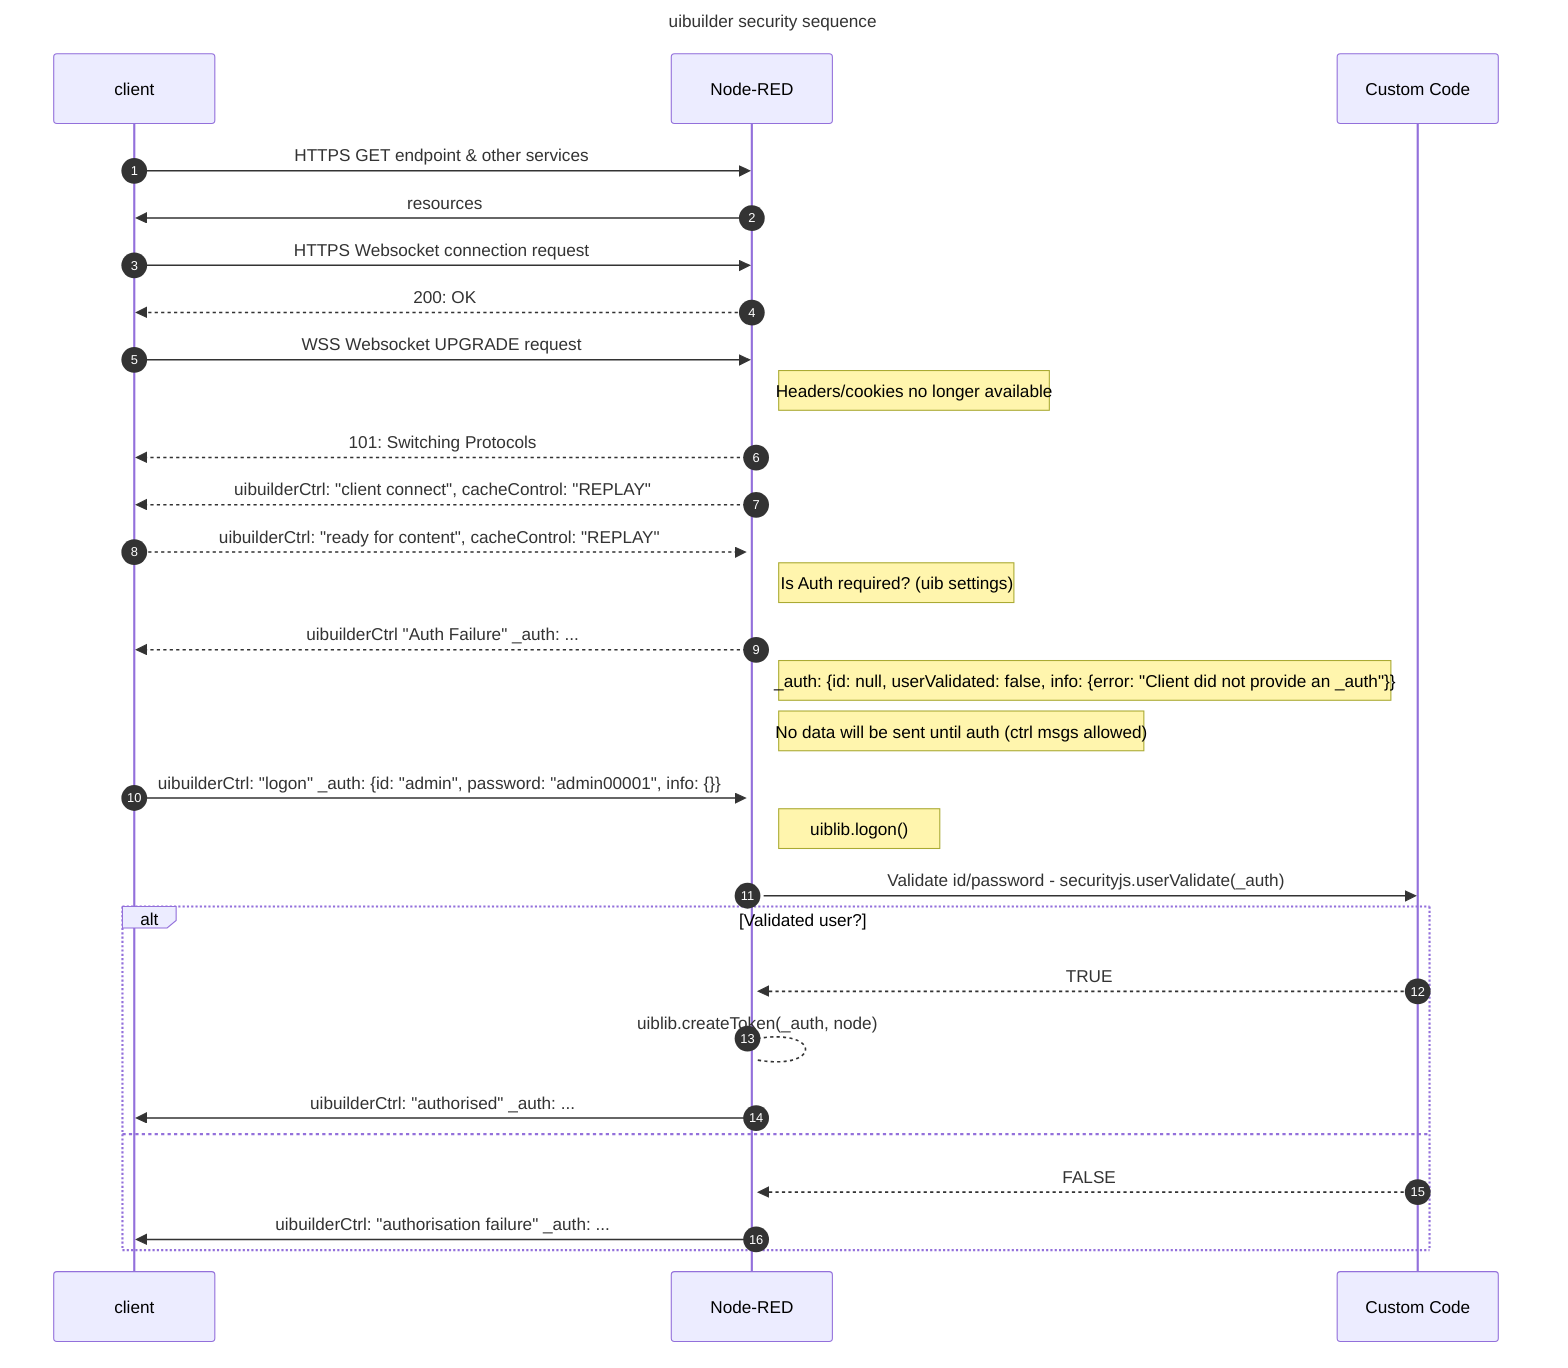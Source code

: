 sequenceDiagram

    autonumber

    title: uibuilder security sequence

    participant client as client
    participant NR as Node-RED
    participant js as Custom Code

    client ->> NR: HTTPS GET endpoint & other services
    NR->>client: resources

    client->>NR: HTTPS Websocket connection request
    NR-->>client: 200: OK
    client->>NR: WSS Websocket UPGRADE request
    
    activate NR
    Note right of NR: Headers/cookies no longer available
    NR-->>client: 101: Switching Protocols

    NR-->>client: uibuilderCtrl: "client connect", cacheControl: "REPLAY"
    client-->>NR: uibuilderCtrl: "ready for content", cacheControl: "REPLAY"
    
    Note right of NR: Is Auth required? (uib settings)
    NR-->>client: uibuilderCtrl "Auth Failure" _auth: ...
    Note right of NR: _auth: {id: null, userValidated: false, info: {error: "Client did not provide an _auth"}}
    Note right of NR: No data will be sent until auth (ctrl msgs allowed)

    client->>NR: uibuilderCtrl: "logon" _auth: {id: "admin", password: "admin00001", info: {}}
    Note right of NR: uiblib.logon()

    NR->>js: Validate id/password - securityjs.userValidate(_auth)
    alt Validated user?
        js-->>NR: TRUE
        NR-->NR: uiblib.createToken(_auth, node)
        NR->>client: uibuilderCtrl: "authorised" _auth: ...
    else
        js-->>NR: FALSE
        NR->>client: uibuilderCtrl: "authorisation failure" _auth: ...
    end